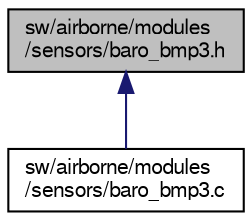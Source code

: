 digraph "sw/airborne/modules/sensors/baro_bmp3.h"
{
  edge [fontname="FreeSans",fontsize="10",labelfontname="FreeSans",labelfontsize="10"];
  node [fontname="FreeSans",fontsize="10",shape=record];
  Node1 [label="sw/airborne/modules\l/sensors/baro_bmp3.h",height=0.2,width=0.4,color="black", fillcolor="grey75", style="filled", fontcolor="black"];
  Node1 -> Node2 [dir="back",color="midnightblue",fontsize="10",style="solid",fontname="FreeSans"];
  Node2 [label="sw/airborne/modules\l/sensors/baro_bmp3.c",height=0.2,width=0.4,color="black", fillcolor="white", style="filled",URL="$baro__bmp3_8c.html",tooltip="Bosch BMP3 I2C sensor interface. "];
}
